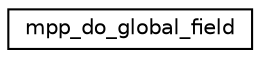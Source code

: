 digraph "Graphical Class Hierarchy"
{
 // INTERACTIVE_SVG=YES
 // LATEX_PDF_SIZE
  edge [fontname="Helvetica",fontsize="10",labelfontname="Helvetica",labelfontsize="10"];
  node [fontname="Helvetica",fontsize="10",shape=record];
  rankdir="LR";
  Node0 [label="mpp_do_global_field",height=0.2,width=0.4,color="black", fillcolor="white", style="filled",URL="$interfacempp__domains__mod_1_1mpp__do__global__field.html",tooltip=" "];
}
